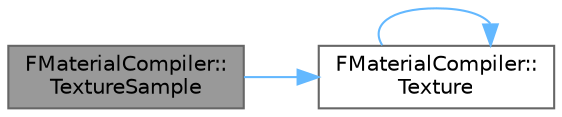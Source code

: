 digraph "FMaterialCompiler::TextureSample"
{
 // INTERACTIVE_SVG=YES
 // LATEX_PDF_SIZE
  bgcolor="transparent";
  edge [fontname=Helvetica,fontsize=10,labelfontname=Helvetica,labelfontsize=10];
  node [fontname=Helvetica,fontsize=10,shape=box,height=0.2,width=0.4];
  rankdir="LR";
  Node1 [id="Node000001",label="FMaterialCompiler::\lTextureSample",height=0.2,width=0.4,color="gray40", fillcolor="grey60", style="filled", fontcolor="black",tooltip=" "];
  Node1 -> Node2 [id="edge1_Node000001_Node000002",color="steelblue1",style="solid",tooltip=" "];
  Node2 [id="Node000002",label="FMaterialCompiler::\lTexture",height=0.2,width=0.4,color="grey40", fillcolor="white", style="filled",URL="$d6/dca/classFMaterialCompiler.html#a63ac50513f71af2a1a090ed8ab123ed6",tooltip=" "];
  Node2 -> Node2 [id="edge2_Node000002_Node000002",color="steelblue1",style="solid",tooltip=" "];
}
